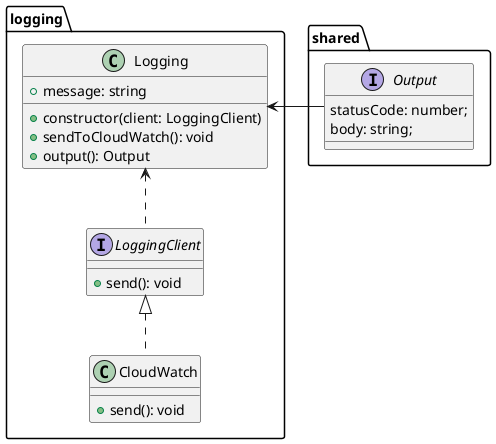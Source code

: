 @startuml
package shared {
    interface Output {
        statusCode: number;
        body: string;
    }
}
package logging {
    class Logging {
        + message: string
        + constructor(client: LoggingClient)
        + sendToCloudWatch(): void
        + output(): Output
    }
    interface LoggingClient {
        + send(): void
    }
    class CloudWatch implements LoggingClient {
        + send(): void
    }
    Logging <.. LoggingClient
    Logging <- Output
}
@enduml